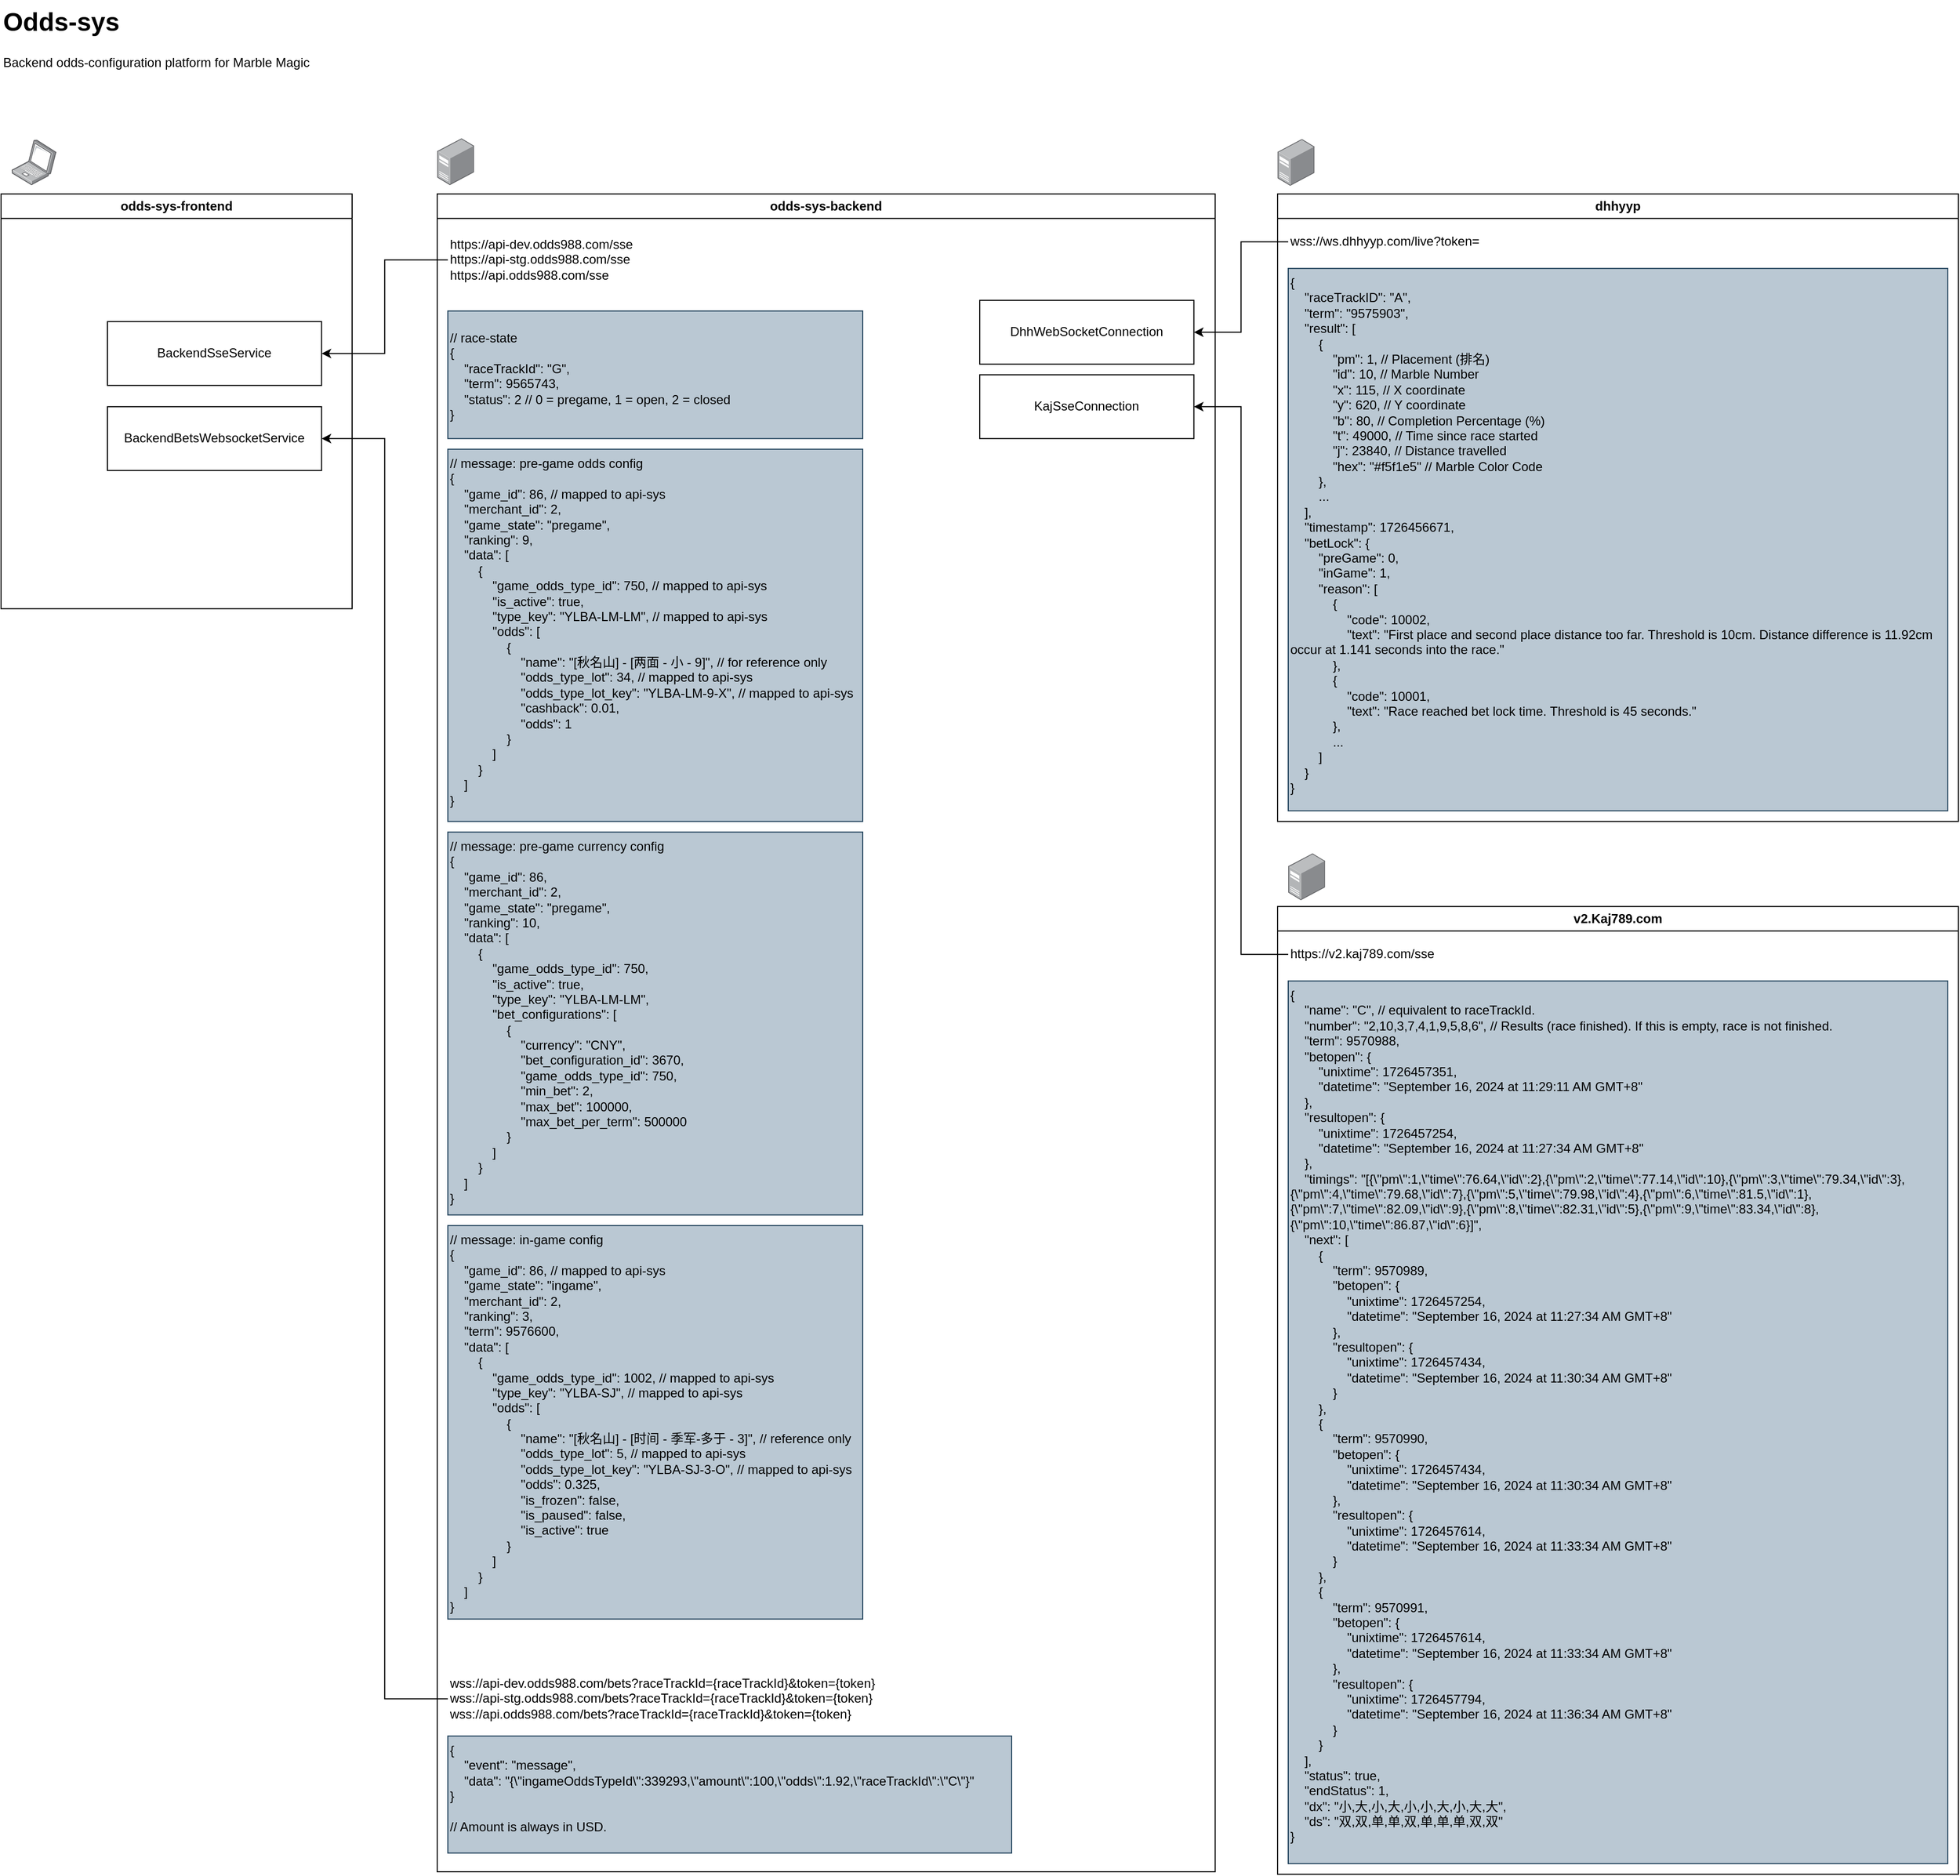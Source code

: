 <mxfile version="24.7.14">
  <diagram name="Page-1" id="a9Bd8awxfXG4mOf1hPGa">
    <mxGraphModel dx="2950" dy="1133" grid="1" gridSize="10" guides="1" tooltips="1" connect="1" arrows="1" fold="1" page="1" pageScale="1" pageWidth="850" pageHeight="1100" math="0" shadow="0">
      <root>
        <mxCell id="0" />
        <mxCell id="1" parent="0" />
        <mxCell id="RhFKpbfhdEMoOrh1-Fe3-15" value="odds-sys-backend" style="swimlane;whiteSpace=wrap;html=1;startSize=23;" parent="1" vertex="1">
          <mxGeometry x="230" y="262.4" width="731.3" height="1577.6" as="geometry" />
        </mxCell>
        <mxCell id="RhFKpbfhdEMoOrh1-Fe3-16" value="DhhWebSocketConnection" style="rounded=0;whiteSpace=wrap;html=1;" parent="RhFKpbfhdEMoOrh1-Fe3-15" vertex="1">
          <mxGeometry x="510" y="100" width="201.3" height="60" as="geometry" />
        </mxCell>
        <mxCell id="RhFKpbfhdEMoOrh1-Fe3-17" value="KajSseConnection" style="rounded=0;whiteSpace=wrap;html=1;" parent="RhFKpbfhdEMoOrh1-Fe3-15" vertex="1">
          <mxGeometry x="510" y="170" width="201.3" height="60" as="geometry" />
        </mxCell>
        <mxCell id="RhFKpbfhdEMoOrh1-Fe3-18" value="https://api-dev.odds988.com/sse&lt;br&gt;https://api-stg.odds988.com/sse&lt;br&gt;https://api.odds988.com/sse" style="text;align=left;verticalAlign=middle;whiteSpace=wrap;rounded=0;html=1;" parent="RhFKpbfhdEMoOrh1-Fe3-15" vertex="1">
          <mxGeometry x="10" y="32" width="220" height="60" as="geometry" />
        </mxCell>
        <mxCell id="12gwARSlPllt_peua3XU-6" value="&lt;p style=&quot;&quot;&gt;&lt;font face=&quot;Helvetica&quot;&gt;&lt;span style=&quot;white-space: pre;&quot;&gt;// race-state&lt;br&gt;{&lt;br&gt;&lt;/span&gt;&lt;span style=&quot;white-space: pre;&quot;&gt;    &quot;raceTrackId&quot;: &quot;G&quot;,&lt;br&gt;&lt;/span&gt;&lt;span style=&quot;white-space: pre;&quot;&gt;    &quot;term&quot;: 9565743,&lt;br&gt;&lt;/span&gt;&lt;span style=&quot;white-space: pre;&quot;&gt;    &quot;status&quot;: 2 // 0 = pregame, 1 = open, 2 = closed&lt;br/&gt;&lt;/span&gt;&lt;span style=&quot;white-space: pre;&quot;&gt;}&lt;/span&gt;&lt;/font&gt;&lt;/p&gt;" style="text;overflow=hidden;rounded=0;whiteSpace=wrap;fillColor=#bac8d3;strokeColor=#23445d;html=1;fontColor=default;" vertex="1" parent="RhFKpbfhdEMoOrh1-Fe3-15">
          <mxGeometry x="10" y="110" width="390" height="120" as="geometry" />
        </mxCell>
        <mxCell id="12gwARSlPllt_peua3XU-7" value="&lt;div&gt;// message: pre-game odds config&lt;br&gt;{&lt;/div&gt;&lt;div&gt;&amp;nbsp; &amp;nbsp; &quot;game_id&quot;: 86, // mapped to api-sys&lt;/div&gt;&lt;div&gt;&amp;nbsp; &amp;nbsp; &quot;merchant_id&quot;: 2,&lt;/div&gt;&lt;div&gt;&amp;nbsp; &amp;nbsp; &quot;game_state&quot;: &quot;pregame&quot;,&lt;/div&gt;&lt;div&gt;&amp;nbsp; &amp;nbsp; &quot;ranking&quot;: 9,&lt;/div&gt;&lt;div&gt;&amp;nbsp; &amp;nbsp; &quot;data&quot;: [&lt;/div&gt;&lt;div&gt;&amp;nbsp; &amp;nbsp; &amp;nbsp; &amp;nbsp; {&lt;/div&gt;&lt;div&gt;&amp;nbsp; &amp;nbsp; &amp;nbsp; &amp;nbsp; &amp;nbsp; &amp;nbsp; &quot;game_odds_type_id&quot;: 750, // mapped to api-sys&lt;/div&gt;&lt;div&gt;&amp;nbsp; &amp;nbsp; &amp;nbsp; &amp;nbsp; &amp;nbsp; &amp;nbsp; &quot;is_active&quot;: true,&amp;nbsp;&lt;/div&gt;&lt;div&gt;&amp;nbsp; &amp;nbsp; &amp;nbsp; &amp;nbsp; &amp;nbsp; &amp;nbsp; &quot;type_key&quot;: &quot;YLBA-LM-LM&quot;, // mapped to api-sys&lt;/div&gt;&lt;div&gt;&amp;nbsp; &amp;nbsp; &amp;nbsp; &amp;nbsp; &amp;nbsp; &amp;nbsp; &quot;odds&quot;: [&lt;/div&gt;&lt;div&gt;&amp;nbsp; &amp;nbsp; &amp;nbsp; &amp;nbsp; &amp;nbsp; &amp;nbsp; &amp;nbsp; &amp;nbsp; {&lt;/div&gt;&lt;div&gt;&amp;nbsp; &amp;nbsp; &amp;nbsp; &amp;nbsp; &amp;nbsp; &amp;nbsp; &amp;nbsp; &amp;nbsp; &amp;nbsp; &amp;nbsp; &quot;name&quot;: &quot;[秋名山] - [两面 - 小 - 9]&quot;, // for reference only&lt;/div&gt;&lt;div&gt;&amp;nbsp; &amp;nbsp; &amp;nbsp; &amp;nbsp; &amp;nbsp; &amp;nbsp; &amp;nbsp; &amp;nbsp; &amp;nbsp; &amp;nbsp; &quot;odds_type_lot&quot;: 34, // mapped to api-sys&lt;/div&gt;&lt;div&gt;&amp;nbsp; &amp;nbsp; &amp;nbsp; &amp;nbsp; &amp;nbsp; &amp;nbsp; &amp;nbsp; &amp;nbsp; &amp;nbsp; &amp;nbsp; &quot;odds_type_lot_key&quot;: &quot;YLBA-LM-9-X&quot;, // mapped to api-sys&lt;/div&gt;&lt;div&gt;&amp;nbsp; &amp;nbsp; &amp;nbsp; &amp;nbsp; &amp;nbsp; &amp;nbsp; &amp;nbsp; &amp;nbsp; &amp;nbsp; &amp;nbsp; &quot;cashback&quot;: 0.01,&lt;/div&gt;&lt;div&gt;&amp;nbsp; &amp;nbsp; &amp;nbsp; &amp;nbsp; &amp;nbsp; &amp;nbsp; &amp;nbsp; &amp;nbsp; &amp;nbsp; &amp;nbsp; &quot;odds&quot;: 1&lt;/div&gt;&lt;div&gt;&amp;nbsp; &amp;nbsp; &amp;nbsp; &amp;nbsp; &amp;nbsp; &amp;nbsp; &amp;nbsp; &amp;nbsp; }&lt;/div&gt;&lt;div&gt;&amp;nbsp; &amp;nbsp; &amp;nbsp; &amp;nbsp; &amp;nbsp; &amp;nbsp; ]&lt;/div&gt;&lt;div&gt;&amp;nbsp; &amp;nbsp; &amp;nbsp; &amp;nbsp; }&lt;/div&gt;&lt;div&gt;&amp;nbsp; &amp;nbsp; ]&lt;/div&gt;&lt;div&gt;}&lt;/div&gt;" style="text;overflow=hidden;rounded=0;whiteSpace=wrap;fillColor=#bac8d3;strokeColor=#23445d;html=1;" vertex="1" parent="RhFKpbfhdEMoOrh1-Fe3-15">
          <mxGeometry x="10" y="240" width="390" height="350" as="geometry" />
        </mxCell>
        <mxCell id="12gwARSlPllt_peua3XU-8" value="&lt;div&gt;// message: pre-game currency config&lt;br&gt;{&lt;/div&gt;&lt;div&gt;&amp;nbsp; &amp;nbsp; &quot;game_id&quot;: 86,&lt;/div&gt;&lt;div&gt;&amp;nbsp; &amp;nbsp; &quot;merchant_id&quot;: 2,&lt;/div&gt;&lt;div&gt;&amp;nbsp; &amp;nbsp; &quot;game_state&quot;: &quot;pregame&quot;,&lt;/div&gt;&lt;div&gt;&amp;nbsp; &amp;nbsp; &quot;ranking&quot;: 10,&lt;/div&gt;&lt;div&gt;&amp;nbsp; &amp;nbsp; &quot;data&quot;: [&lt;/div&gt;&lt;div&gt;&amp;nbsp; &amp;nbsp; &amp;nbsp; &amp;nbsp; {&lt;/div&gt;&lt;div&gt;&amp;nbsp; &amp;nbsp; &amp;nbsp; &amp;nbsp; &amp;nbsp; &amp;nbsp; &quot;game_odds_type_id&quot;: 750,&lt;/div&gt;&lt;div&gt;&amp;nbsp; &amp;nbsp; &amp;nbsp; &amp;nbsp; &amp;nbsp; &amp;nbsp; &quot;is_active&quot;: true,&lt;/div&gt;&lt;div&gt;&amp;nbsp; &amp;nbsp; &amp;nbsp; &amp;nbsp; &amp;nbsp; &amp;nbsp; &quot;type_key&quot;: &quot;YLBA-LM-LM&quot;,&lt;/div&gt;&lt;div&gt;&amp;nbsp; &amp;nbsp; &amp;nbsp; &amp;nbsp; &amp;nbsp; &amp;nbsp; &quot;bet_configurations&quot;: [&lt;/div&gt;&lt;div&gt;&amp;nbsp; &amp;nbsp; &amp;nbsp; &amp;nbsp; &amp;nbsp; &amp;nbsp; &amp;nbsp; &amp;nbsp; {&lt;/div&gt;&lt;div&gt;&amp;nbsp; &amp;nbsp; &amp;nbsp; &amp;nbsp; &amp;nbsp; &amp;nbsp; &amp;nbsp; &amp;nbsp; &amp;nbsp; &amp;nbsp; &quot;currency&quot;: &quot;CNY&quot;,&lt;/div&gt;&lt;div&gt;&amp;nbsp; &amp;nbsp; &amp;nbsp; &amp;nbsp; &amp;nbsp; &amp;nbsp; &amp;nbsp; &amp;nbsp; &amp;nbsp; &amp;nbsp; &quot;bet_configuration_id&quot;: 3670,&lt;/div&gt;&lt;div&gt;&amp;nbsp; &amp;nbsp; &amp;nbsp; &amp;nbsp; &amp;nbsp; &amp;nbsp; &amp;nbsp; &amp;nbsp; &amp;nbsp; &amp;nbsp; &quot;game_odds_type_id&quot;: 750,&lt;/div&gt;&lt;div&gt;&amp;nbsp; &amp;nbsp; &amp;nbsp; &amp;nbsp; &amp;nbsp; &amp;nbsp; &amp;nbsp; &amp;nbsp; &amp;nbsp; &amp;nbsp; &quot;min_bet&quot;: 2,&lt;/div&gt;&lt;div&gt;&amp;nbsp; &amp;nbsp; &amp;nbsp; &amp;nbsp; &amp;nbsp; &amp;nbsp; &amp;nbsp; &amp;nbsp; &amp;nbsp; &amp;nbsp; &quot;max_bet&quot;: 100000,&lt;/div&gt;&lt;div&gt;&amp;nbsp; &amp;nbsp; &amp;nbsp; &amp;nbsp; &amp;nbsp; &amp;nbsp; &amp;nbsp; &amp;nbsp; &amp;nbsp; &amp;nbsp; &quot;max_bet_per_term&quot;: 500000&lt;/div&gt;&lt;div&gt;&amp;nbsp; &amp;nbsp; &amp;nbsp; &amp;nbsp; &amp;nbsp; &amp;nbsp; &amp;nbsp; &amp;nbsp; }&lt;/div&gt;&lt;div&gt;&amp;nbsp; &amp;nbsp; &amp;nbsp; &amp;nbsp; &amp;nbsp; &amp;nbsp; ]&lt;/div&gt;&lt;div&gt;&amp;nbsp; &amp;nbsp; &amp;nbsp; &amp;nbsp; }&lt;/div&gt;&lt;div&gt;&amp;nbsp; &amp;nbsp; ]&lt;/div&gt;&lt;div&gt;}&lt;/div&gt;" style="text;overflow=hidden;rounded=0;whiteSpace=wrap;fillColor=#bac8d3;strokeColor=#23445d;html=1;" vertex="1" parent="RhFKpbfhdEMoOrh1-Fe3-15">
          <mxGeometry x="10" y="600" width="390" height="360" as="geometry" />
        </mxCell>
        <mxCell id="12gwARSlPllt_peua3XU-9" value="// message: in-game config&lt;br&gt;&lt;div&gt;{&lt;/div&gt;&lt;div&gt;&amp;nbsp; &amp;nbsp; &quot;game_id&quot;: 86, // mapped to api-sys&lt;/div&gt;&lt;div&gt;&amp;nbsp; &amp;nbsp; &quot;game_state&quot;: &quot;ingame&quot;,&lt;/div&gt;&lt;div&gt;&amp;nbsp; &amp;nbsp; &quot;merchant_id&quot;: 2,&lt;/div&gt;&lt;div&gt;&amp;nbsp; &amp;nbsp; &quot;ranking&quot;: 3,&lt;/div&gt;&lt;div&gt;&amp;nbsp; &amp;nbsp; &quot;term&quot;: 9576600,&lt;/div&gt;&lt;div&gt;&amp;nbsp; &amp;nbsp; &quot;data&quot;: [&lt;/div&gt;&lt;div&gt;&amp;nbsp; &amp;nbsp; &amp;nbsp; &amp;nbsp; {&lt;/div&gt;&lt;div&gt;&amp;nbsp; &amp;nbsp; &amp;nbsp; &amp;nbsp; &amp;nbsp; &amp;nbsp; &quot;game_odds_type_id&quot;: 1002,&amp;nbsp;&lt;span style=&quot;background-color: initial;&quot;&gt;// mapped to api-sys&lt;/span&gt;&lt;/div&gt;&lt;div&gt;&amp;nbsp; &amp;nbsp; &amp;nbsp; &amp;nbsp; &amp;nbsp; &amp;nbsp; &quot;type_key&quot;: &quot;YLBA-SJ&quot;,&amp;nbsp;&lt;span style=&quot;background-color: initial;&quot;&gt;// mapped to api-sys&lt;/span&gt;&lt;/div&gt;&lt;div&gt;&amp;nbsp; &amp;nbsp; &amp;nbsp; &amp;nbsp; &amp;nbsp; &amp;nbsp; &quot;odds&quot;: [&lt;/div&gt;&lt;div&gt;&amp;nbsp; &amp;nbsp; &amp;nbsp; &amp;nbsp; &amp;nbsp; &amp;nbsp; &amp;nbsp; &amp;nbsp; {&lt;/div&gt;&lt;div&gt;&amp;nbsp; &amp;nbsp; &amp;nbsp; &amp;nbsp; &amp;nbsp; &amp;nbsp; &amp;nbsp; &amp;nbsp; &amp;nbsp; &amp;nbsp; &quot;name&quot;: &quot;[秋名山] - [时间 - 季军-多于 - 3]&quot;, // reference only&lt;/div&gt;&lt;div&gt;&amp;nbsp; &amp;nbsp; &amp;nbsp; &amp;nbsp; &amp;nbsp; &amp;nbsp; &amp;nbsp; &amp;nbsp; &amp;nbsp; &amp;nbsp; &quot;odds_type_lot&quot;: 5,&amp;nbsp;&lt;span style=&quot;background-color: initial;&quot;&gt;// mapped to api-sys&lt;/span&gt;&lt;/div&gt;&lt;div&gt;&amp;nbsp; &amp;nbsp; &amp;nbsp; &amp;nbsp; &amp;nbsp; &amp;nbsp; &amp;nbsp; &amp;nbsp; &amp;nbsp; &amp;nbsp; &quot;odds_type_lot_key&quot;: &quot;YLBA-SJ-3-O&quot;,&amp;nbsp;&lt;span style=&quot;background-color: initial;&quot;&gt;// mapped to api-sys&lt;/span&gt;&lt;/div&gt;&lt;div&gt;&amp;nbsp; &amp;nbsp; &amp;nbsp; &amp;nbsp; &amp;nbsp; &amp;nbsp; &amp;nbsp; &amp;nbsp; &amp;nbsp; &amp;nbsp; &quot;odds&quot;: 0.325,&lt;/div&gt;&lt;div&gt;&amp;nbsp; &amp;nbsp; &amp;nbsp; &amp;nbsp; &amp;nbsp; &amp;nbsp; &amp;nbsp; &amp;nbsp; &amp;nbsp; &amp;nbsp; &quot;is_frozen&quot;: false,&lt;/div&gt;&lt;div&gt;&amp;nbsp; &amp;nbsp; &amp;nbsp; &amp;nbsp; &amp;nbsp; &amp;nbsp; &amp;nbsp; &amp;nbsp; &amp;nbsp; &amp;nbsp; &quot;is_paused&quot;: false,&lt;/div&gt;&lt;div&gt;&amp;nbsp; &amp;nbsp; &amp;nbsp; &amp;nbsp; &amp;nbsp; &amp;nbsp; &amp;nbsp; &amp;nbsp; &amp;nbsp; &amp;nbsp; &quot;is_active&quot;: true&lt;/div&gt;&lt;div&gt;&amp;nbsp; &amp;nbsp; &amp;nbsp; &amp;nbsp; &amp;nbsp; &amp;nbsp; &amp;nbsp; &amp;nbsp; }&lt;/div&gt;&lt;div&gt;&amp;nbsp; &amp;nbsp; &amp;nbsp; &amp;nbsp; &amp;nbsp; &amp;nbsp; ]&lt;/div&gt;&lt;div&gt;&amp;nbsp; &amp;nbsp; &amp;nbsp; &amp;nbsp; }&lt;/div&gt;&lt;div&gt;&amp;nbsp; &amp;nbsp; ]&lt;/div&gt;&lt;div&gt;}&lt;/div&gt;" style="text;overflow=hidden;rounded=0;whiteSpace=wrap;fillColor=#bac8d3;strokeColor=#23445d;html=1;" vertex="1" parent="RhFKpbfhdEMoOrh1-Fe3-15">
          <mxGeometry x="10" y="970" width="390" height="370" as="geometry" />
        </mxCell>
        <mxCell id="12gwARSlPllt_peua3XU-11" value="&lt;div&gt;{&lt;/div&gt;&lt;div&gt;&amp;nbsp; &amp;nbsp; &quot;event&quot;: &quot;message&quot;,&lt;/div&gt;&lt;div&gt;&amp;nbsp; &amp;nbsp; &quot;data&quot;: &quot;{\&quot;ingameOddsTypeId\&quot;:339293,\&quot;amount\&quot;:100,\&quot;odds\&quot;:1.92,\&quot;raceTrackId\&quot;:\&quot;C\&quot;}&quot;&lt;/div&gt;&lt;div&gt;}&lt;br&gt;&lt;br&gt;// Amount is always in USD.&lt;/div&gt;" style="text;overflow=hidden;rounded=0;whiteSpace=wrap;fillColor=#bac8d3;strokeColor=#23445d;html=1;" vertex="1" parent="RhFKpbfhdEMoOrh1-Fe3-15">
          <mxGeometry x="10" y="1450" width="530" height="110" as="geometry" />
        </mxCell>
        <mxCell id="12gwARSlPllt_peua3XU-12" value="&lt;div&gt;wss://api-dev.odds988.com/bets?raceTrackId={raceTrackId}&amp;amp;token={token}&lt;br&gt;wss://api-stg.odds988.com/bets?raceTrackId={raceTrackId}&amp;amp;token={token}&lt;br&gt;wss://api.odds988.com/bets?raceTrackId={raceTrackId}&amp;amp;token={token}&lt;br&gt;&lt;/div&gt;" style="text;html=1;align=left;verticalAlign=middle;whiteSpace=wrap;rounded=0;" vertex="1" parent="RhFKpbfhdEMoOrh1-Fe3-15">
          <mxGeometry x="10" y="1400" width="690" height="30" as="geometry" />
        </mxCell>
        <mxCell id="RhFKpbfhdEMoOrh1-Fe3-20" value="dhhyyp" style="swimlane;whiteSpace=wrap;html=1;startSize=23;" parent="1" vertex="1">
          <mxGeometry x="1020" y="262.4" width="640" height="590" as="geometry" />
        </mxCell>
        <mxCell id="RhFKpbfhdEMoOrh1-Fe3-21" value="{&lt;br&gt;&amp;nbsp; &amp;nbsp; &quot;raceTrackID&quot;: &quot;A&quot;,&lt;br&gt;&amp;nbsp; &amp;nbsp; &quot;term&quot;: &quot;9575903&quot;,&lt;br&gt;&amp;nbsp; &amp;nbsp; &quot;result&quot;: [&lt;br&gt;&amp;nbsp; &amp;nbsp; &amp;nbsp; &amp;nbsp; {&lt;br&gt;&amp;nbsp; &amp;nbsp; &amp;nbsp; &amp;nbsp; &amp;nbsp; &amp;nbsp; &quot;pm&quot;: 1, // Placement (排名)&lt;br&gt;&amp;nbsp; &amp;nbsp; &amp;nbsp; &amp;nbsp; &amp;nbsp; &amp;nbsp; &quot;id&quot;: 10, // Marble Number&lt;br&gt;&amp;nbsp; &amp;nbsp; &amp;nbsp; &amp;nbsp; &amp;nbsp; &amp;nbsp; &quot;x&quot;: 115, // X coordinate&lt;br&gt;&amp;nbsp; &amp;nbsp; &amp;nbsp; &amp;nbsp; &amp;nbsp; &amp;nbsp; &quot;y&quot;: 620, // Y coordinate&lt;br&gt;&amp;nbsp; &amp;nbsp; &amp;nbsp; &amp;nbsp; &amp;nbsp; &amp;nbsp; &quot;b&quot;: 80, // Completion Percentage (%)&lt;br&gt;&amp;nbsp; &amp;nbsp; &amp;nbsp; &amp;nbsp; &amp;nbsp; &amp;nbsp; &quot;t&quot;: 49000, // Time since race started&lt;br&gt;&amp;nbsp; &amp;nbsp; &amp;nbsp; &amp;nbsp; &amp;nbsp; &amp;nbsp; &quot;j&quot;: 23840, // Distance travelled&lt;br&gt;&amp;nbsp; &amp;nbsp; &amp;nbsp; &amp;nbsp; &amp;nbsp; &amp;nbsp; &quot;hex&quot;: &quot;#f5f1e5&quot; // Marble Color Code&lt;br&gt;&amp;nbsp; &amp;nbsp; &amp;nbsp; &amp;nbsp; },&lt;br&gt;&lt;span style=&quot;white-space: pre;&quot;&gt;&#x9;&lt;/span&gt;...&lt;br&gt;&amp;nbsp; &amp;nbsp; ],&lt;br&gt;&amp;nbsp; &amp;nbsp; &quot;timestamp&quot;: 1726456671,&amp;nbsp;&lt;br&gt;&amp;nbsp; &amp;nbsp; &quot;betLock&quot;: {&lt;br&gt;&amp;nbsp; &amp;nbsp; &amp;nbsp; &amp;nbsp; &quot;preGame&quot;: 0,&lt;br&gt;&amp;nbsp; &amp;nbsp; &amp;nbsp; &amp;nbsp; &quot;inGame&quot;: 1,&lt;br&gt;&lt;span style=&quot;background-color: initial;&quot;&gt;&amp;nbsp; &amp;nbsp; &amp;nbsp; &amp;nbsp; &quot;reason&quot;: [&lt;/span&gt;&lt;br&gt;&lt;span style=&quot;background-color: initial;&quot;&gt;&amp;nbsp; &amp;nbsp; &amp;nbsp; &amp;nbsp; &amp;nbsp; &amp;nbsp; {&lt;/span&gt;&lt;br&gt;&lt;span style=&quot;background-color: initial;&quot;&gt;&amp;nbsp; &amp;nbsp; &amp;nbsp; &amp;nbsp; &amp;nbsp; &amp;nbsp; &amp;nbsp; &amp;nbsp; &quot;code&quot;: 10002,&lt;/span&gt;&lt;br&gt;&lt;span style=&quot;background-color: initial;&quot;&gt;&amp;nbsp; &amp;nbsp; &amp;nbsp; &amp;nbsp; &amp;nbsp; &amp;nbsp; &amp;nbsp; &amp;nbsp; &quot;text&quot;: &quot;First place and second place distance too far. Threshold is 10cm. Distance difference is 11.92cm occur at 1.141 seconds into the race.&quot;&lt;/span&gt;&lt;br&gt;&lt;span style=&quot;background-color: initial;&quot;&gt;&amp;nbsp; &amp;nbsp; &amp;nbsp; &amp;nbsp; &amp;nbsp; &amp;nbsp; },&lt;/span&gt;&lt;br&gt;&lt;span style=&quot;background-color: initial;&quot;&gt;&amp;nbsp; &amp;nbsp; &amp;nbsp; &amp;nbsp; &amp;nbsp; &amp;nbsp; {&lt;/span&gt;&lt;br&gt;&lt;span style=&quot;background-color: initial;&quot;&gt;&amp;nbsp; &amp;nbsp; &amp;nbsp; &amp;nbsp; &amp;nbsp; &amp;nbsp; &amp;nbsp; &amp;nbsp; &quot;code&quot;: 10001,&lt;/span&gt;&lt;br&gt;&lt;span style=&quot;background-color: initial;&quot;&gt;&amp;nbsp; &amp;nbsp; &amp;nbsp; &amp;nbsp; &amp;nbsp; &amp;nbsp; &amp;nbsp; &amp;nbsp; &quot;text&quot;: &quot;Race reached bet lock time. Threshold is 45 seconds.&quot;&lt;/span&gt;&lt;br&gt;&amp;nbsp; &amp;nbsp; &amp;nbsp; &amp;nbsp; &amp;nbsp; &amp;nbsp; },&lt;div&gt;&lt;span style=&quot;white-space: pre;&quot;&gt;&#x9;    ...&lt;/span&gt;&lt;br&gt;&amp;nbsp; &amp;nbsp; &amp;nbsp; &amp;nbsp; ]&lt;br&gt;&amp;nbsp; &amp;nbsp; }&lt;br&gt;}&lt;/div&gt;" style="text;overflow=hidden;rounded=0;whiteSpace=wrap;html=1;fillColor=#bac8d3;strokeColor=#23445d;" parent="RhFKpbfhdEMoOrh1-Fe3-20" vertex="1">
          <mxGeometry x="10" y="70" width="620" height="510" as="geometry" />
        </mxCell>
        <UserObject label="wss://ws.dhhyyp.com/live?token=" link="&#xa;&lt;div style=&quot;color: #cccccc;background-color: #1f1f1f;font-family: Consolas, &#39;Courier New&#39;, monospace;font-weight: normal;font-size: 14px;line-height: 19px;white-space: pre;&quot;&gt;&lt;div&gt;&lt;span style=&quot;color: #cccccc;&quot;&gt;wss://ws.dhhyyp.com/live?&lt;/span&gt;&lt;span style=&quot;color: #569cd6;&quot;&gt;token&lt;/span&gt;&lt;span style=&quot;color: #cccccc;&quot;&gt;=&lt;/span&gt;&lt;/div&gt;&lt;/div&gt;&#xa;&#xa;" id="RhFKpbfhdEMoOrh1-Fe3-22">
          <mxCell style="text;align=left;verticalAlign=middle;whiteSpace=wrap;rounded=0;html=1;" parent="RhFKpbfhdEMoOrh1-Fe3-20" vertex="1">
            <mxGeometry x="10" y="30" width="250" height="30" as="geometry" />
          </mxCell>
        </UserObject>
        <mxCell id="RhFKpbfhdEMoOrh1-Fe3-24" value="&lt;h1 style=&quot;margin-top: 0px;&quot;&gt;Odds-sys&lt;/h1&gt;&lt;p&gt;Backend odds-configuration platform for Marble Magic&lt;/p&gt;" style="text;html=1;whiteSpace=wrap;overflow=hidden;rounded=0;" parent="1" vertex="1">
          <mxGeometry x="-180" y="80" width="320" height="90" as="geometry" />
        </mxCell>
        <mxCell id="RhFKpbfhdEMoOrh1-Fe3-25" value="v2.Kaj789.com" style="swimlane;whiteSpace=wrap;html=1;startSize=23;" parent="1" vertex="1">
          <mxGeometry x="1020" y="932.4" width="640" height="910" as="geometry" />
        </mxCell>
        <mxCell id="RhFKpbfhdEMoOrh1-Fe3-26" value="{&lt;br&gt;&amp;nbsp; &amp;nbsp; &quot;name&quot;: &quot;C&quot;, // equivalent to raceTrackId.&lt;br&gt;&amp;nbsp; &amp;nbsp; &quot;number&quot;: &quot;2,10,3,7,4,1,9,5,8,6&quot;, // Results (race finished). If this is empty, race is not finished.&lt;br&gt;&amp;nbsp; &amp;nbsp; &quot;term&quot;: 9570988,&lt;br&gt;&amp;nbsp; &amp;nbsp; &quot;betopen&quot;: {&lt;br&gt;&amp;nbsp; &amp;nbsp; &amp;nbsp; &amp;nbsp; &quot;unixtime&quot;: 1726457351,&lt;br&gt;&amp;nbsp; &amp;nbsp; &amp;nbsp; &amp;nbsp; &quot;datetime&quot;: &quot;September 16, 2024 at 11:29:11 AM GMT+8&quot;&lt;br&gt;&amp;nbsp; &amp;nbsp; },&lt;br&gt;&amp;nbsp; &amp;nbsp; &quot;resultopen&quot;: {&lt;br&gt;&amp;nbsp; &amp;nbsp; &amp;nbsp; &amp;nbsp; &quot;unixtime&quot;: 1726457254,&lt;br&gt;&amp;nbsp; &amp;nbsp; &amp;nbsp; &amp;nbsp; &quot;datetime&quot;: &quot;September 16, 2024 at 11:27:34 AM GMT+8&quot;&lt;br&gt;&amp;nbsp; &amp;nbsp; },&lt;br&gt;&amp;nbsp; &amp;nbsp; &quot;timings&quot;: &quot;[{\&quot;pm\&quot;:1,\&quot;time\&quot;:76.64,\&quot;id\&quot;:2},{\&quot;pm\&quot;:2,\&quot;time\&quot;:77.14,\&quot;id\&quot;:10},{\&quot;pm\&quot;:3,\&quot;time\&quot;:79.34,\&quot;id\&quot;:3},{\&quot;pm\&quot;:4,\&quot;time\&quot;:79.68,\&quot;id\&quot;:7},{\&quot;pm\&quot;:5,\&quot;time\&quot;:79.98,\&quot;id\&quot;:4},{\&quot;pm\&quot;:6,\&quot;time\&quot;:81.5,\&quot;id\&quot;:1},{\&quot;pm\&quot;:7,\&quot;time\&quot;:82.09,\&quot;id\&quot;:9},{\&quot;pm\&quot;:8,\&quot;time\&quot;:82.31,\&quot;id\&quot;:5},{\&quot;pm\&quot;:9,\&quot;time\&quot;:83.34,\&quot;id\&quot;:8},{\&quot;pm\&quot;:10,\&quot;time\&quot;:86.87,\&quot;id\&quot;:6}]&quot;,&lt;br&gt;&amp;nbsp; &amp;nbsp; &quot;next&quot;: [&lt;br&gt;&amp;nbsp; &amp;nbsp; &amp;nbsp; &amp;nbsp; {&lt;br&gt;&amp;nbsp; &amp;nbsp; &amp;nbsp; &amp;nbsp; &amp;nbsp; &amp;nbsp; &quot;term&quot;: 9570989,&lt;br&gt;&amp;nbsp; &amp;nbsp; &amp;nbsp; &amp;nbsp; &amp;nbsp; &amp;nbsp; &quot;betopen&quot;: {&lt;br&gt;&amp;nbsp; &amp;nbsp; &amp;nbsp; &amp;nbsp; &amp;nbsp; &amp;nbsp; &amp;nbsp; &amp;nbsp; &quot;unixtime&quot;: 1726457254,&lt;br&gt;&amp;nbsp; &amp;nbsp; &amp;nbsp; &amp;nbsp; &amp;nbsp; &amp;nbsp; &amp;nbsp; &amp;nbsp; &quot;datetime&quot;: &quot;September 16, 2024 at 11:27:34 AM GMT+8&quot;&lt;br&gt;&amp;nbsp; &amp;nbsp; &amp;nbsp; &amp;nbsp; &amp;nbsp; &amp;nbsp; },&lt;br&gt;&amp;nbsp; &amp;nbsp; &amp;nbsp; &amp;nbsp; &amp;nbsp; &amp;nbsp; &quot;resultopen&quot;: {&lt;br&gt;&amp;nbsp; &amp;nbsp; &amp;nbsp; &amp;nbsp; &amp;nbsp; &amp;nbsp; &amp;nbsp; &amp;nbsp; &quot;unixtime&quot;: 1726457434,&lt;br&gt;&amp;nbsp; &amp;nbsp; &amp;nbsp; &amp;nbsp; &amp;nbsp; &amp;nbsp; &amp;nbsp; &amp;nbsp; &quot;datetime&quot;: &quot;September 16, 2024 at 11:30:34 AM GMT+8&quot;&lt;br&gt;&amp;nbsp; &amp;nbsp; &amp;nbsp; &amp;nbsp; &amp;nbsp; &amp;nbsp; }&lt;br&gt;&amp;nbsp; &amp;nbsp; &amp;nbsp; &amp;nbsp; },&lt;br&gt;&amp;nbsp; &amp;nbsp; &amp;nbsp; &amp;nbsp; {&lt;br&gt;&amp;nbsp; &amp;nbsp; &amp;nbsp; &amp;nbsp; &amp;nbsp; &amp;nbsp; &quot;term&quot;: 9570990,&lt;br&gt;&amp;nbsp; &amp;nbsp; &amp;nbsp; &amp;nbsp; &amp;nbsp; &amp;nbsp; &quot;betopen&quot;: {&lt;br&gt;&amp;nbsp; &amp;nbsp; &amp;nbsp; &amp;nbsp; &amp;nbsp; &amp;nbsp; &amp;nbsp; &amp;nbsp; &quot;unixtime&quot;: 1726457434,&lt;br&gt;&amp;nbsp; &amp;nbsp; &amp;nbsp; &amp;nbsp; &amp;nbsp; &amp;nbsp; &amp;nbsp; &amp;nbsp; &quot;datetime&quot;: &quot;September 16, 2024 at 11:30:34 AM GMT+8&quot;&lt;br&gt;&amp;nbsp; &amp;nbsp; &amp;nbsp; &amp;nbsp; &amp;nbsp; &amp;nbsp; },&lt;br&gt;&amp;nbsp; &amp;nbsp; &amp;nbsp; &amp;nbsp; &amp;nbsp; &amp;nbsp; &quot;resultopen&quot;: {&lt;br&gt;&amp;nbsp; &amp;nbsp; &amp;nbsp; &amp;nbsp; &amp;nbsp; &amp;nbsp; &amp;nbsp; &amp;nbsp; &quot;unixtime&quot;: 1726457614,&lt;br&gt;&amp;nbsp; &amp;nbsp; &amp;nbsp; &amp;nbsp; &amp;nbsp; &amp;nbsp; &amp;nbsp; &amp;nbsp; &quot;datetime&quot;: &quot;September 16, 2024 at 11:33:34 AM GMT+8&quot;&lt;br&gt;&amp;nbsp; &amp;nbsp; &amp;nbsp; &amp;nbsp; &amp;nbsp; &amp;nbsp; }&lt;br&gt;&amp;nbsp; &amp;nbsp; &amp;nbsp; &amp;nbsp; },&lt;br&gt;&amp;nbsp; &amp;nbsp; &amp;nbsp; &amp;nbsp; {&lt;br&gt;&amp;nbsp; &amp;nbsp; &amp;nbsp; &amp;nbsp; &amp;nbsp; &amp;nbsp; &quot;term&quot;: 9570991,&lt;br&gt;&amp;nbsp; &amp;nbsp; &amp;nbsp; &amp;nbsp; &amp;nbsp; &amp;nbsp; &quot;betopen&quot;: {&lt;br&gt;&amp;nbsp; &amp;nbsp; &amp;nbsp; &amp;nbsp; &amp;nbsp; &amp;nbsp; &amp;nbsp; &amp;nbsp; &quot;unixtime&quot;: 1726457614,&lt;br&gt;&amp;nbsp; &amp;nbsp; &amp;nbsp; &amp;nbsp; &amp;nbsp; &amp;nbsp; &amp;nbsp; &amp;nbsp; &quot;datetime&quot;: &quot;September 16, 2024 at 11:33:34 AM GMT+8&quot;&lt;br&gt;&amp;nbsp; &amp;nbsp; &amp;nbsp; &amp;nbsp; &amp;nbsp; &amp;nbsp; },&lt;br&gt;&amp;nbsp; &amp;nbsp; &amp;nbsp; &amp;nbsp; &amp;nbsp; &amp;nbsp; &quot;resultopen&quot;: {&lt;br&gt;&amp;nbsp; &amp;nbsp; &amp;nbsp; &amp;nbsp; &amp;nbsp; &amp;nbsp; &amp;nbsp; &amp;nbsp; &quot;unixtime&quot;: 1726457794,&lt;br&gt;&amp;nbsp; &amp;nbsp; &amp;nbsp; &amp;nbsp; &amp;nbsp; &amp;nbsp; &amp;nbsp; &amp;nbsp; &quot;datetime&quot;: &quot;September 16, 2024 at 11:36:34 AM GMT+8&quot;&lt;br&gt;&amp;nbsp; &amp;nbsp; &amp;nbsp; &amp;nbsp; &amp;nbsp; &amp;nbsp; }&lt;br&gt;&amp;nbsp; &amp;nbsp; &amp;nbsp; &amp;nbsp; }&lt;br&gt;&amp;nbsp; &amp;nbsp; ],&lt;br&gt;&amp;nbsp; &amp;nbsp; &quot;status&quot;: true,&lt;br&gt;&amp;nbsp; &amp;nbsp; &quot;endStatus&quot;: 1,&lt;br&gt;&amp;nbsp; &amp;nbsp; &quot;dx&quot;: &quot;小,大,小,大,小,小,大,小,大,大&quot;,&lt;br&gt;&amp;nbsp; &amp;nbsp; &quot;ds&quot;: &quot;双,双,单,单,双,单,单,单,双,双&quot;&lt;br&gt;}" style="text;overflow=hidden;rounded=0;whiteSpace=wrap;fillColor=#bac8d3;strokeColor=#23445d;html=1;" parent="RhFKpbfhdEMoOrh1-Fe3-25" vertex="1">
          <mxGeometry x="10" y="70" width="620" height="830" as="geometry" />
        </mxCell>
        <UserObject label="https://v2.kaj789.com/sse" link="&#xa;&lt;div style=&quot;color: #cccccc;background-color: #1f1f1f;font-family: Consolas, &#39;Courier New&#39;, monospace;font-weight: normal;font-size: 14px;line-height: 19px;white-space: pre;&quot;&gt;&lt;div&gt;&lt;span style=&quot;color: #cccccc;&quot;&gt;wss://ws.dhhyyp.com/live?&lt;/span&gt;&lt;span style=&quot;color: #569cd6;&quot;&gt;token&lt;/span&gt;&lt;span style=&quot;color: #cccccc;&quot;&gt;=&lt;/span&gt;&lt;/div&gt;&lt;/div&gt;&#xa;&#xa;" id="RhFKpbfhdEMoOrh1-Fe3-27">
          <mxCell style="text;align=left;verticalAlign=middle;whiteSpace=wrap;rounded=0;html=1;" parent="RhFKpbfhdEMoOrh1-Fe3-25" vertex="1">
            <mxGeometry x="10" y="30" width="250" height="30" as="geometry" />
          </mxCell>
        </UserObject>
        <mxCell id="RhFKpbfhdEMoOrh1-Fe3-29" style="edgeStyle=orthogonalEdgeStyle;rounded=0;orthogonalLoop=1;jettySize=auto;html=1;exitX=0;exitY=0.5;exitDx=0;exitDy=0;entryX=1;entryY=0.5;entryDx=0;entryDy=0;verticalAlign=middle;" parent="1" source="RhFKpbfhdEMoOrh1-Fe3-22" target="RhFKpbfhdEMoOrh1-Fe3-16" edge="1">
          <mxGeometry relative="1" as="geometry" />
        </mxCell>
        <mxCell id="RhFKpbfhdEMoOrh1-Fe3-30" style="edgeStyle=orthogonalEdgeStyle;rounded=0;orthogonalLoop=1;jettySize=auto;html=1;exitX=0;exitY=0.5;exitDx=0;exitDy=0;entryX=1;entryY=0.5;entryDx=0;entryDy=0;" parent="1" source="RhFKpbfhdEMoOrh1-Fe3-27" target="RhFKpbfhdEMoOrh1-Fe3-17" edge="1">
          <mxGeometry relative="1" as="geometry" />
        </mxCell>
        <mxCell id="12gwARSlPllt_peua3XU-16" value="odds-sys-frontend" style="swimlane;whiteSpace=wrap;html=1;startSize=23;" vertex="1" parent="1">
          <mxGeometry x="-180" y="262.4" width="330" height="390" as="geometry" />
        </mxCell>
        <mxCell id="12gwARSlPllt_peua3XU-17" value="BackendBetsWebsocketService" style="rounded=0;whiteSpace=wrap;html=1;" vertex="1" parent="12gwARSlPllt_peua3XU-16">
          <mxGeometry x="100" y="200" width="201.3" height="60" as="geometry" />
        </mxCell>
        <mxCell id="12gwARSlPllt_peua3XU-18" value="BackendSseService" style="rounded=0;whiteSpace=wrap;html=1;" vertex="1" parent="12gwARSlPllt_peua3XU-16">
          <mxGeometry x="100" y="120" width="201.3" height="60" as="geometry" />
        </mxCell>
        <mxCell id="12gwARSlPllt_peua3XU-28" style="edgeStyle=orthogonalEdgeStyle;rounded=0;orthogonalLoop=1;jettySize=auto;html=1;exitX=0;exitY=0.5;exitDx=0;exitDy=0;entryX=1;entryY=0.5;entryDx=0;entryDy=0;" edge="1" parent="1" source="RhFKpbfhdEMoOrh1-Fe3-18" target="12gwARSlPllt_peua3XU-18">
          <mxGeometry relative="1" as="geometry" />
        </mxCell>
        <mxCell id="12gwARSlPllt_peua3XU-29" style="edgeStyle=orthogonalEdgeStyle;rounded=0;orthogonalLoop=1;jettySize=auto;html=1;exitX=0;exitY=0.5;exitDx=0;exitDy=0;entryX=1;entryY=0.5;entryDx=0;entryDy=0;" edge="1" parent="1" source="12gwARSlPllt_peua3XU-12" target="12gwARSlPllt_peua3XU-17">
          <mxGeometry relative="1" as="geometry" />
        </mxCell>
        <mxCell id="12gwARSlPllt_peua3XU-27" value="" style="image;points=[];aspect=fixed;html=1;align=center;shadow=0;dashed=0;image=img/lib/allied_telesis/computer_and_terminals/Laptop.svg;" vertex="1" parent="1">
          <mxGeometry x="-170" y="211.4" width="42" height="42.6" as="geometry" />
        </mxCell>
        <mxCell id="RhFKpbfhdEMoOrh1-Fe3-19" value="" style="image;points=[];aspect=fixed;html=1;align=center;shadow=0;dashed=0;image=img/lib/allied_telesis/computer_and_terminals/Server_Desktop.svg;fontSize=13;" parent="1" vertex="1">
          <mxGeometry x="230" y="210" width="34.71" height="44" as="geometry" />
        </mxCell>
        <mxCell id="12gwARSlPllt_peua3XU-30" value="" style="image;points=[];aspect=fixed;html=1;align=center;shadow=0;dashed=0;image=img/lib/allied_telesis/computer_and_terminals/Server_Desktop.svg;fontSize=13;" vertex="1" parent="1">
          <mxGeometry x="1020" y="210.7" width="34.71" height="44" as="geometry" />
        </mxCell>
        <mxCell id="12gwARSlPllt_peua3XU-32" value="" style="image;points=[];aspect=fixed;html=1;align=center;shadow=0;dashed=0;image=img/lib/allied_telesis/computer_and_terminals/Server_Desktop.svg;fontSize=13;" vertex="1" parent="1">
          <mxGeometry x="1030" y="882.4" width="34.71" height="44" as="geometry" />
        </mxCell>
      </root>
    </mxGraphModel>
  </diagram>
</mxfile>

